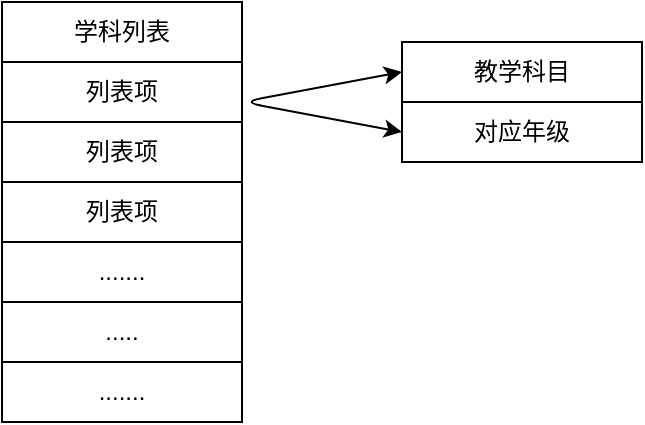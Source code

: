 <mxfile version="13.9.3" type="github">
  <diagram id="cK45qSfexXgZFlxzKNXQ" name="Page-1">
    <mxGraphModel dx="785" dy="526" grid="1" gridSize="10" guides="1" tooltips="1" connect="1" arrows="1" fold="1" page="1" pageScale="1" pageWidth="827" pageHeight="1169" math="0" shadow="0">
      <root>
        <mxCell id="0" />
        <mxCell id="1" parent="0" />
        <mxCell id="WnlUqMINKJPaQSwvSYlF-1" value="列表项" style="rounded=0;whiteSpace=wrap;html=1;" vertex="1" parent="1">
          <mxGeometry x="260" y="140" width="120" height="30" as="geometry" />
        </mxCell>
        <mxCell id="WnlUqMINKJPaQSwvSYlF-2" value="学科列表" style="rounded=0;whiteSpace=wrap;html=1;" vertex="1" parent="1">
          <mxGeometry x="260" y="110" width="120" height="30" as="geometry" />
        </mxCell>
        <mxCell id="WnlUqMINKJPaQSwvSYlF-3" value="列表项" style="rounded=0;whiteSpace=wrap;html=1;" vertex="1" parent="1">
          <mxGeometry x="260" y="170" width="120" height="30" as="geometry" />
        </mxCell>
        <mxCell id="WnlUqMINKJPaQSwvSYlF-4" value="教学科目" style="rounded=0;whiteSpace=wrap;html=1;" vertex="1" parent="1">
          <mxGeometry x="460" y="130" width="120" height="30" as="geometry" />
        </mxCell>
        <mxCell id="WnlUqMINKJPaQSwvSYlF-5" value="......." style="rounded=0;whiteSpace=wrap;html=1;" vertex="1" parent="1">
          <mxGeometry x="260" y="290" width="120" height="30" as="geometry" />
        </mxCell>
        <mxCell id="WnlUqMINKJPaQSwvSYlF-6" value="....." style="rounded=0;whiteSpace=wrap;html=1;" vertex="1" parent="1">
          <mxGeometry x="260" y="260" width="120" height="30" as="geometry" />
        </mxCell>
        <mxCell id="WnlUqMINKJPaQSwvSYlF-7" value="......." style="rounded=0;whiteSpace=wrap;html=1;" vertex="1" parent="1">
          <mxGeometry x="260" y="230" width="120" height="30" as="geometry" />
        </mxCell>
        <mxCell id="WnlUqMINKJPaQSwvSYlF-8" value="列表项" style="rounded=0;whiteSpace=wrap;html=1;" vertex="1" parent="1">
          <mxGeometry x="260" y="200" width="120" height="30" as="geometry" />
        </mxCell>
        <mxCell id="WnlUqMINKJPaQSwvSYlF-9" value="对应年级" style="rounded=0;whiteSpace=wrap;html=1;" vertex="1" parent="1">
          <mxGeometry x="460" y="160" width="120" height="30" as="geometry" />
        </mxCell>
        <mxCell id="WnlUqMINKJPaQSwvSYlF-11" value="" style="endArrow=classic;startArrow=classic;html=1;exitX=0;exitY=0.5;exitDx=0;exitDy=0;entryX=0;entryY=0.5;entryDx=0;entryDy=0;" edge="1" parent="1" source="WnlUqMINKJPaQSwvSYlF-9" target="WnlUqMINKJPaQSwvSYlF-4">
          <mxGeometry width="50" height="50" relative="1" as="geometry">
            <mxPoint x="350" y="180" as="sourcePoint" />
            <mxPoint x="400" y="130" as="targetPoint" />
            <Array as="points">
              <mxPoint x="380" y="160" />
            </Array>
          </mxGeometry>
        </mxCell>
      </root>
    </mxGraphModel>
  </diagram>
</mxfile>

